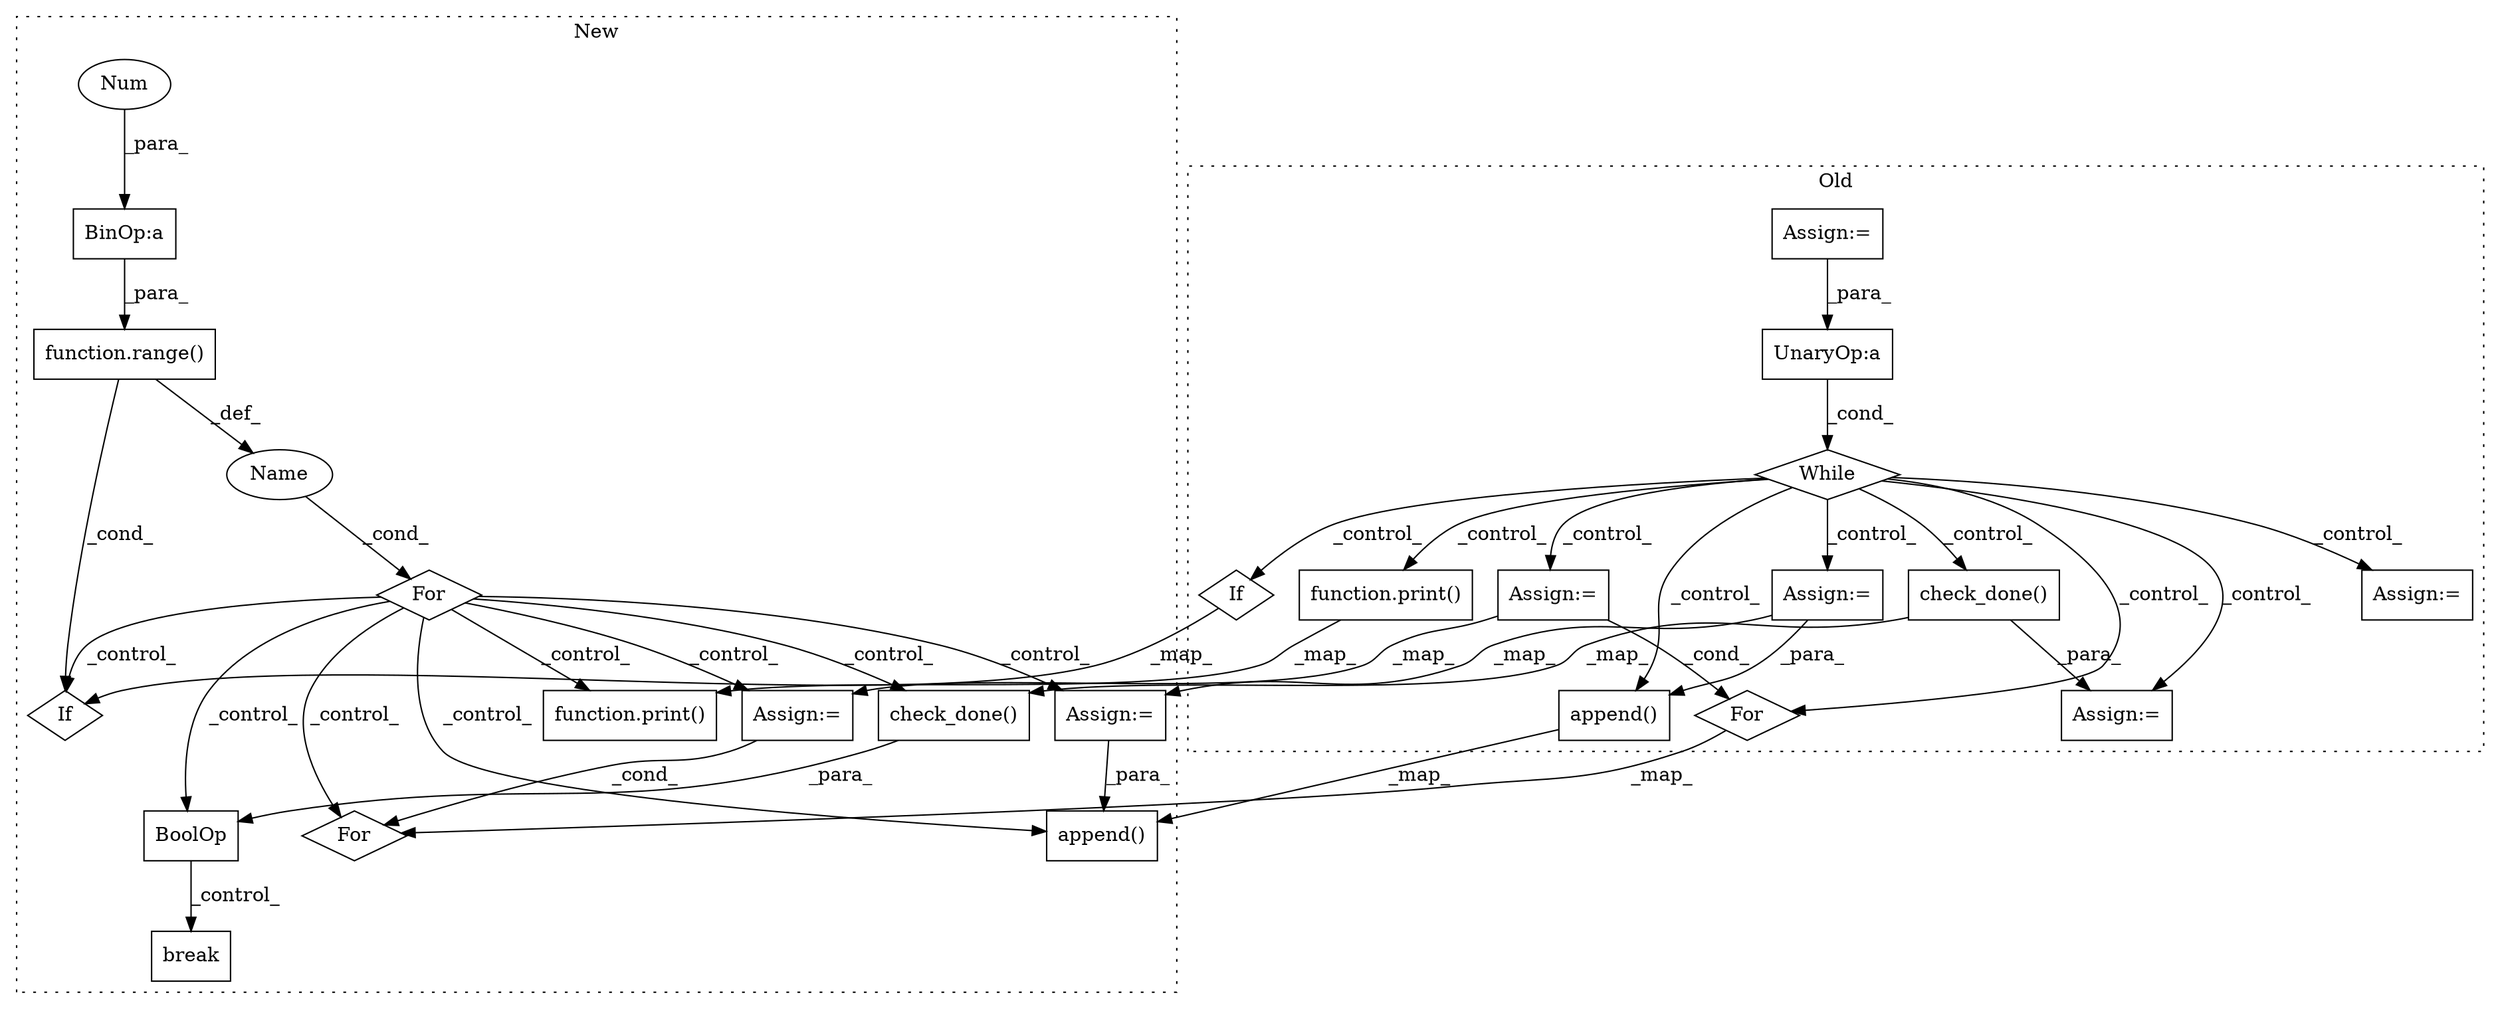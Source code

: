 digraph G {
subgraph cluster0 {
1 [label="While" a="52" s="827,846" l="6,62" shape="diamond"];
4 [label="Assign:=" a="68" s="1751" l="3" shape="box"];
5 [label="Assign:=" a="68" s="1833" l="4" shape="box"];
6 [label="Assign:=" a="68" s="796" l="3" shape="box"];
8 [label="Assign:=" a="68" s="911" l="3" shape="box"];
11 [label="append()" a="75" s="1624,1660" l="19,1" shape="box"];
12 [label="UnaryOp:a" a="61" s="833" l="13" shape="box"];
15 [label="For" a="107" s="1203,1238" l="4,18" shape="diamond"];
19 [label="Assign:=" a="68" s="959" l="3" shape="box"];
20 [label="If" a="96" s="997" l="3" shape="diamond"];
24 [label="function.print()" a="75" s="1674,1703" l="6,1" shape="box"];
25 [label="check_done()" a="75" s="1754" l="65" shape="box"];
label = "Old";
style="dotted";
}
subgraph cluster1 {
2 [label="function.range()" a="75" s="796,822" l="6,1" shape="box"];
3 [label="For" a="107" s="787,823" l="4,14" shape="diamond"];
7 [label="Assign:=" a="68" s="840" l="3" shape="box"];
9 [label="Name" a="87" s="791" l="1" shape="ellipse"];
10 [label="append()" a="75" s="1553,1589" l="19,1" shape="box"];
13 [label="BinOp:a" a="82" s="820" l="1" shape="box"];
14 [label="Num" a="76" s="821" l="1" shape="ellipse"];
16 [label="For" a="107" s="1132,1167" l="4,18" shape="diamond"];
17 [label="break" a="94" s="1753" l="5" shape="box"];
18 [label="Assign:=" a="68" s="888" l="3" shape="box"];
21 [label="If" a="96" s="926" l="3" shape="diamond"];
22 [label="BoolOp" a="72" s="1650" l="85" shape="box"];
23 [label="function.print()" a="75" s="1603,1632" l="6,1" shape="box"];
26 [label="check_done()" a="75" s="1670" l="65" shape="box"];
label = "New";
style="dotted";
}
1 -> 25 [label="_control_"];
1 -> 4 [label="_control_"];
1 -> 24 [label="_control_"];
1 -> 15 [label="_control_"];
1 -> 20 [label="_control_"];
1 -> 19 [label="_control_"];
1 -> 11 [label="_control_"];
1 -> 5 [label="_control_"];
1 -> 8 [label="_control_"];
2 -> 9 [label="_def_"];
2 -> 21 [label="_cond_"];
3 -> 7 [label="_control_"];
3 -> 23 [label="_control_"];
3 -> 22 [label="_control_"];
3 -> 21 [label="_control_"];
3 -> 18 [label="_control_"];
3 -> 26 [label="_control_"];
3 -> 16 [label="_control_"];
3 -> 10 [label="_control_"];
6 -> 12 [label="_para_"];
7 -> 10 [label="_para_"];
8 -> 7 [label="_map_"];
8 -> 11 [label="_para_"];
9 -> 3 [label="_cond_"];
11 -> 10 [label="_map_"];
12 -> 1 [label="_cond_"];
13 -> 2 [label="_para_"];
14 -> 13 [label="_para_"];
15 -> 16 [label="_map_"];
18 -> 16 [label="_cond_"];
19 -> 18 [label="_map_"];
19 -> 15 [label="_cond_"];
20 -> 21 [label="_map_"];
22 -> 17 [label="_control_"];
24 -> 23 [label="_map_"];
25 -> 4 [label="_para_"];
25 -> 26 [label="_map_"];
26 -> 22 [label="_para_"];
}